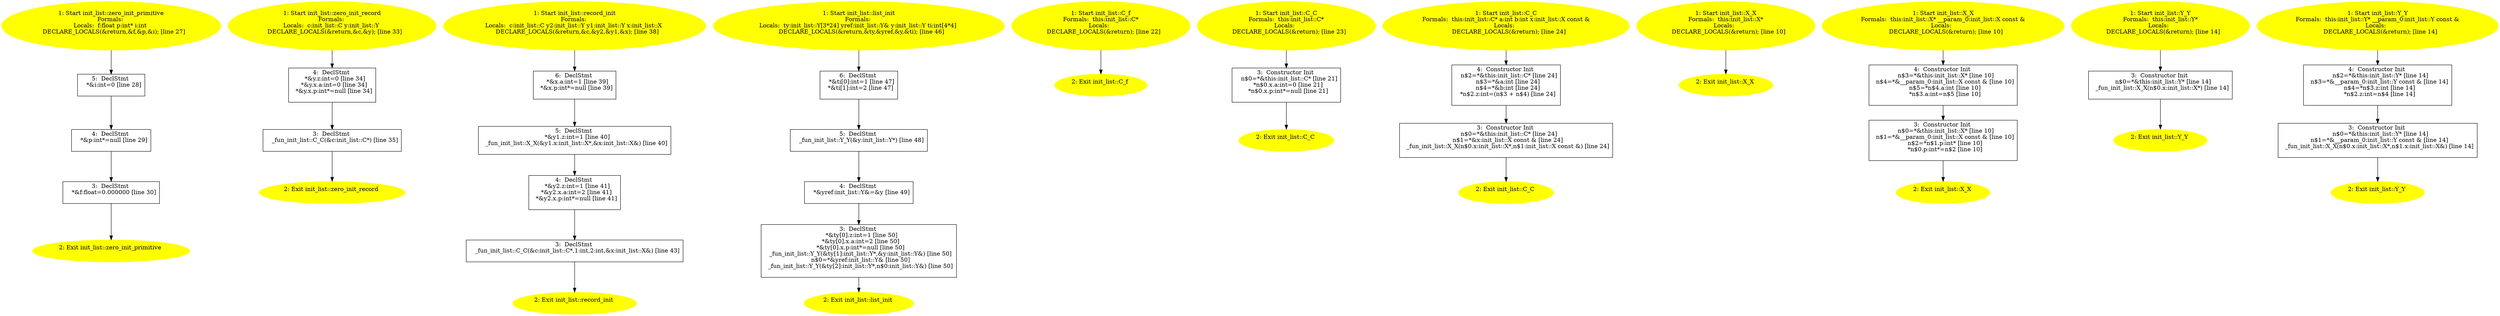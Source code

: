 /* @generated */
digraph iCFG {
"zero_init_primitive#init_list#_ZN9init_list19zero_init_primitiveEv.b85ffa3561c89635edd2815abd57e378_1" [label="1: Start init_list::zero_init_primitive\nFormals: \nLocals:  f:float p:int* i:int \n   DECLARE_LOCALS(&return,&f,&p,&i); [line 27]\n " color=yellow style=filled]
	

	 "zero_init_primitive#init_list#_ZN9init_list19zero_init_primitiveEv.b85ffa3561c89635edd2815abd57e378_1" -> "zero_init_primitive#init_list#_ZN9init_list19zero_init_primitiveEv.b85ffa3561c89635edd2815abd57e378_5" ;
"zero_init_primitive#init_list#_ZN9init_list19zero_init_primitiveEv.b85ffa3561c89635edd2815abd57e378_2" [label="2: Exit init_list::zero_init_primitive \n  " color=yellow style=filled]
	

"zero_init_primitive#init_list#_ZN9init_list19zero_init_primitiveEv.b85ffa3561c89635edd2815abd57e378_3" [label="3:  DeclStmt \n   *&f:float=0.000000 [line 30]\n " shape="box"]
	

	 "zero_init_primitive#init_list#_ZN9init_list19zero_init_primitiveEv.b85ffa3561c89635edd2815abd57e378_3" -> "zero_init_primitive#init_list#_ZN9init_list19zero_init_primitiveEv.b85ffa3561c89635edd2815abd57e378_2" ;
"zero_init_primitive#init_list#_ZN9init_list19zero_init_primitiveEv.b85ffa3561c89635edd2815abd57e378_4" [label="4:  DeclStmt \n   *&p:int*=null [line 29]\n " shape="box"]
	

	 "zero_init_primitive#init_list#_ZN9init_list19zero_init_primitiveEv.b85ffa3561c89635edd2815abd57e378_4" -> "zero_init_primitive#init_list#_ZN9init_list19zero_init_primitiveEv.b85ffa3561c89635edd2815abd57e378_3" ;
"zero_init_primitive#init_list#_ZN9init_list19zero_init_primitiveEv.b85ffa3561c89635edd2815abd57e378_5" [label="5:  DeclStmt \n   *&i:int=0 [line 28]\n " shape="box"]
	

	 "zero_init_primitive#init_list#_ZN9init_list19zero_init_primitiveEv.b85ffa3561c89635edd2815abd57e378_5" -> "zero_init_primitive#init_list#_ZN9init_list19zero_init_primitiveEv.b85ffa3561c89635edd2815abd57e378_4" ;
"zero_init_record#init_list#_ZN9init_list16zero_init_recordEv.09310ba31a3a2e46602e1a26118731fe_1" [label="1: Start init_list::zero_init_record\nFormals: \nLocals:  c:init_list::C y:init_list::Y \n   DECLARE_LOCALS(&return,&c,&y); [line 33]\n " color=yellow style=filled]
	

	 "zero_init_record#init_list#_ZN9init_list16zero_init_recordEv.09310ba31a3a2e46602e1a26118731fe_1" -> "zero_init_record#init_list#_ZN9init_list16zero_init_recordEv.09310ba31a3a2e46602e1a26118731fe_4" ;
"zero_init_record#init_list#_ZN9init_list16zero_init_recordEv.09310ba31a3a2e46602e1a26118731fe_2" [label="2: Exit init_list::zero_init_record \n  " color=yellow style=filled]
	

"zero_init_record#init_list#_ZN9init_list16zero_init_recordEv.09310ba31a3a2e46602e1a26118731fe_3" [label="3:  DeclStmt \n   _fun_init_list::C_C(&c:init_list::C*) [line 35]\n " shape="box"]
	

	 "zero_init_record#init_list#_ZN9init_list16zero_init_recordEv.09310ba31a3a2e46602e1a26118731fe_3" -> "zero_init_record#init_list#_ZN9init_list16zero_init_recordEv.09310ba31a3a2e46602e1a26118731fe_2" ;
"zero_init_record#init_list#_ZN9init_list16zero_init_recordEv.09310ba31a3a2e46602e1a26118731fe_4" [label="4:  DeclStmt \n   *&y.z:int=0 [line 34]\n  *&y.x.a:int=0 [line 34]\n  *&y.x.p:int*=null [line 34]\n " shape="box"]
	

	 "zero_init_record#init_list#_ZN9init_list16zero_init_recordEv.09310ba31a3a2e46602e1a26118731fe_4" -> "zero_init_record#init_list#_ZN9init_list16zero_init_recordEv.09310ba31a3a2e46602e1a26118731fe_3" ;
"record_init#init_list#_ZN9init_list11record_initEv.01ab3feee1137be413e4f54324b076dc_1" [label="1: Start init_list::record_init\nFormals: \nLocals:  c:init_list::C y2:init_list::Y y1:init_list::Y x:init_list::X \n   DECLARE_LOCALS(&return,&c,&y2,&y1,&x); [line 38]\n " color=yellow style=filled]
	

	 "record_init#init_list#_ZN9init_list11record_initEv.01ab3feee1137be413e4f54324b076dc_1" -> "record_init#init_list#_ZN9init_list11record_initEv.01ab3feee1137be413e4f54324b076dc_6" ;
"record_init#init_list#_ZN9init_list11record_initEv.01ab3feee1137be413e4f54324b076dc_2" [label="2: Exit init_list::record_init \n  " color=yellow style=filled]
	

"record_init#init_list#_ZN9init_list11record_initEv.01ab3feee1137be413e4f54324b076dc_3" [label="3:  DeclStmt \n   _fun_init_list::C_C(&c:init_list::C*,1:int,2:int,&x:init_list::X&) [line 43]\n " shape="box"]
	

	 "record_init#init_list#_ZN9init_list11record_initEv.01ab3feee1137be413e4f54324b076dc_3" -> "record_init#init_list#_ZN9init_list11record_initEv.01ab3feee1137be413e4f54324b076dc_2" ;
"record_init#init_list#_ZN9init_list11record_initEv.01ab3feee1137be413e4f54324b076dc_4" [label="4:  DeclStmt \n   *&y2.z:int=1 [line 41]\n  *&y2.x.a:int=2 [line 41]\n  *&y2.x.p:int*=null [line 41]\n " shape="box"]
	

	 "record_init#init_list#_ZN9init_list11record_initEv.01ab3feee1137be413e4f54324b076dc_4" -> "record_init#init_list#_ZN9init_list11record_initEv.01ab3feee1137be413e4f54324b076dc_3" ;
"record_init#init_list#_ZN9init_list11record_initEv.01ab3feee1137be413e4f54324b076dc_5" [label="5:  DeclStmt \n   *&y1.z:int=1 [line 40]\n  _fun_init_list::X_X(&y1.x:init_list::X*,&x:init_list::X&) [line 40]\n " shape="box"]
	

	 "record_init#init_list#_ZN9init_list11record_initEv.01ab3feee1137be413e4f54324b076dc_5" -> "record_init#init_list#_ZN9init_list11record_initEv.01ab3feee1137be413e4f54324b076dc_4" ;
"record_init#init_list#_ZN9init_list11record_initEv.01ab3feee1137be413e4f54324b076dc_6" [label="6:  DeclStmt \n   *&x.a:int=1 [line 39]\n  *&x.p:int*=null [line 39]\n " shape="box"]
	

	 "record_init#init_list#_ZN9init_list11record_initEv.01ab3feee1137be413e4f54324b076dc_6" -> "record_init#init_list#_ZN9init_list11record_initEv.01ab3feee1137be413e4f54324b076dc_5" ;
"list_init#init_list#_ZN9init_list9list_initEv.99b006dce7c65ff267ce5e090469622f_1" [label="1: Start init_list::list_init\nFormals: \nLocals:  ty:init_list::Y[3*24] yref:init_list::Y& y:init_list::Y ti:int[4*4] \n   DECLARE_LOCALS(&return,&ty,&yref,&y,&ti); [line 46]\n " color=yellow style=filled]
	

	 "list_init#init_list#_ZN9init_list9list_initEv.99b006dce7c65ff267ce5e090469622f_1" -> "list_init#init_list#_ZN9init_list9list_initEv.99b006dce7c65ff267ce5e090469622f_6" ;
"list_init#init_list#_ZN9init_list9list_initEv.99b006dce7c65ff267ce5e090469622f_2" [label="2: Exit init_list::list_init \n  " color=yellow style=filled]
	

"list_init#init_list#_ZN9init_list9list_initEv.99b006dce7c65ff267ce5e090469622f_3" [label="3:  DeclStmt \n   *&ty[0].z:int=1 [line 50]\n  *&ty[0].x.a:int=2 [line 50]\n  *&ty[0].x.p:int*=null [line 50]\n  _fun_init_list::Y_Y(&ty[1]:init_list::Y*,&y:init_list::Y&) [line 50]\n  n$0=*&yref:init_list::Y& [line 50]\n  _fun_init_list::Y_Y(&ty[2]:init_list::Y*,n$0:init_list::Y&) [line 50]\n " shape="box"]
	

	 "list_init#init_list#_ZN9init_list9list_initEv.99b006dce7c65ff267ce5e090469622f_3" -> "list_init#init_list#_ZN9init_list9list_initEv.99b006dce7c65ff267ce5e090469622f_2" ;
"list_init#init_list#_ZN9init_list9list_initEv.99b006dce7c65ff267ce5e090469622f_4" [label="4:  DeclStmt \n   *&yref:init_list::Y&=&y [line 49]\n " shape="box"]
	

	 "list_init#init_list#_ZN9init_list9list_initEv.99b006dce7c65ff267ce5e090469622f_4" -> "list_init#init_list#_ZN9init_list9list_initEv.99b006dce7c65ff267ce5e090469622f_3" ;
"list_init#init_list#_ZN9init_list9list_initEv.99b006dce7c65ff267ce5e090469622f_5" [label="5:  DeclStmt \n   _fun_init_list::Y_Y(&y:init_list::Y*) [line 48]\n " shape="box"]
	

	 "list_init#init_list#_ZN9init_list9list_initEv.99b006dce7c65ff267ce5e090469622f_5" -> "list_init#init_list#_ZN9init_list9list_initEv.99b006dce7c65ff267ce5e090469622f_4" ;
"list_init#init_list#_ZN9init_list9list_initEv.99b006dce7c65ff267ce5e090469622f_6" [label="6:  DeclStmt \n   *&ti[0]:int=1 [line 47]\n  *&ti[1]:int=2 [line 47]\n " shape="box"]
	

	 "list_init#init_list#_ZN9init_list9list_initEv.99b006dce7c65ff267ce5e090469622f_6" -> "list_init#init_list#_ZN9init_list9list_initEv.99b006dce7c65ff267ce5e090469622f_5" ;
"f#C#init_list#(_ZN9init_list1C1fEv).06c64e84e356c70868907ff8086ca5ee_1" [label="1: Start init_list::C_f\nFormals:  this:init_list::C*\nLocals:  \n   DECLARE_LOCALS(&return); [line 22]\n " color=yellow style=filled]
	

	 "f#C#init_list#(_ZN9init_list1C1fEv).06c64e84e356c70868907ff8086ca5ee_1" -> "f#C#init_list#(_ZN9init_list1C1fEv).06c64e84e356c70868907ff8086ca5ee_2" ;
"f#C#init_list#(_ZN9init_list1C1fEv).06c64e84e356c70868907ff8086ca5ee_2" [label="2: Exit init_list::C_f \n  " color=yellow style=filled]
	

"C#C#init_list#{_ZN9init_list1CC1Ev}.a982cb316a9f606e4f985649629f5f7b_1" [label="1: Start init_list::C_C\nFormals:  this:init_list::C*\nLocals:  \n   DECLARE_LOCALS(&return); [line 23]\n " color=yellow style=filled]
	

	 "C#C#init_list#{_ZN9init_list1CC1Ev}.a982cb316a9f606e4f985649629f5f7b_1" -> "C#C#init_list#{_ZN9init_list1CC1Ev}.a982cb316a9f606e4f985649629f5f7b_3" ;
"C#C#init_list#{_ZN9init_list1CC1Ev}.a982cb316a9f606e4f985649629f5f7b_2" [label="2: Exit init_list::C_C \n  " color=yellow style=filled]
	

"C#C#init_list#{_ZN9init_list1CC1Ev}.a982cb316a9f606e4f985649629f5f7b_3" [label="3:  Constructor Init \n   n$0=*&this:init_list::C* [line 21]\n  *n$0.x.a:int=0 [line 21]\n  *n$0.x.p:int*=null [line 21]\n " shape="box"]
	

	 "C#C#init_list#{_ZN9init_list1CC1Ev}.a982cb316a9f606e4f985649629f5f7b_3" -> "C#C#init_list#{_ZN9init_list1CC1Ev}.a982cb316a9f606e4f985649629f5f7b_2" ;
"C#C#init_list#{_ZN9init_list1CC1EiiRKNS_1XE}.5006fdf84a4a36d26cb5819238a43aae_1" [label="1: Start init_list::C_C\nFormals:  this:init_list::C* a:int b:int x:init_list::X const &\nLocals:  \n   DECLARE_LOCALS(&return); [line 24]\n " color=yellow style=filled]
	

	 "C#C#init_list#{_ZN9init_list1CC1EiiRKNS_1XE}.5006fdf84a4a36d26cb5819238a43aae_1" -> "C#C#init_list#{_ZN9init_list1CC1EiiRKNS_1XE}.5006fdf84a4a36d26cb5819238a43aae_4" ;
"C#C#init_list#{_ZN9init_list1CC1EiiRKNS_1XE}.5006fdf84a4a36d26cb5819238a43aae_2" [label="2: Exit init_list::C_C \n  " color=yellow style=filled]
	

"C#C#init_list#{_ZN9init_list1CC1EiiRKNS_1XE}.5006fdf84a4a36d26cb5819238a43aae_3" [label="3:  Constructor Init \n   n$0=*&this:init_list::C* [line 24]\n  n$1=*&x:init_list::X const & [line 24]\n  _fun_init_list::X_X(n$0.x:init_list::X*,n$1:init_list::X const &) [line 24]\n " shape="box"]
	

	 "C#C#init_list#{_ZN9init_list1CC1EiiRKNS_1XE}.5006fdf84a4a36d26cb5819238a43aae_3" -> "C#C#init_list#{_ZN9init_list1CC1EiiRKNS_1XE}.5006fdf84a4a36d26cb5819238a43aae_2" ;
"C#C#init_list#{_ZN9init_list1CC1EiiRKNS_1XE}.5006fdf84a4a36d26cb5819238a43aae_4" [label="4:  Constructor Init \n   n$2=*&this:init_list::C* [line 24]\n  n$3=*&a:int [line 24]\n  n$4=*&b:int [line 24]\n  *n$2.z:int=(n$3 + n$4) [line 24]\n " shape="box"]
	

	 "C#C#init_list#{_ZN9init_list1CC1EiiRKNS_1XE}.5006fdf84a4a36d26cb5819238a43aae_4" -> "C#C#init_list#{_ZN9init_list1CC1EiiRKNS_1XE}.5006fdf84a4a36d26cb5819238a43aae_3" ;
"X#X#init_list#{_ZN9init_list1XC1Ev}.90c197e1aca71366b0e6277eb0cfe323_1" [label="1: Start init_list::X_X\nFormals:  this:init_list::X*\nLocals:  \n   DECLARE_LOCALS(&return); [line 10]\n " color=yellow style=filled]
	

	 "X#X#init_list#{_ZN9init_list1XC1Ev}.90c197e1aca71366b0e6277eb0cfe323_1" -> "X#X#init_list#{_ZN9init_list1XC1Ev}.90c197e1aca71366b0e6277eb0cfe323_2" ;
"X#X#init_list#{_ZN9init_list1XC1Ev}.90c197e1aca71366b0e6277eb0cfe323_2" [label="2: Exit init_list::X_X \n  " color=yellow style=filled]
	

"X#X#init_list#{_ZN9init_list1XC1ERKS0_|constexpr}.a38ccd93d5ffe75e23ff8596fdac1c57_1" [label="1: Start init_list::X_X\nFormals:  this:init_list::X* __param_0:init_list::X const &\nLocals:  \n   DECLARE_LOCALS(&return); [line 10]\n " color=yellow style=filled]
	

	 "X#X#init_list#{_ZN9init_list1XC1ERKS0_|constexpr}.a38ccd93d5ffe75e23ff8596fdac1c57_1" -> "X#X#init_list#{_ZN9init_list1XC1ERKS0_|constexpr}.a38ccd93d5ffe75e23ff8596fdac1c57_4" ;
"X#X#init_list#{_ZN9init_list1XC1ERKS0_|constexpr}.a38ccd93d5ffe75e23ff8596fdac1c57_2" [label="2: Exit init_list::X_X \n  " color=yellow style=filled]
	

"X#X#init_list#{_ZN9init_list1XC1ERKS0_|constexpr}.a38ccd93d5ffe75e23ff8596fdac1c57_3" [label="3:  Constructor Init \n   n$0=*&this:init_list::X* [line 10]\n  n$1=*&__param_0:init_list::X const & [line 10]\n  n$2=*n$1.p:int* [line 10]\n  *n$0.p:int*=n$2 [line 10]\n " shape="box"]
	

	 "X#X#init_list#{_ZN9init_list1XC1ERKS0_|constexpr}.a38ccd93d5ffe75e23ff8596fdac1c57_3" -> "X#X#init_list#{_ZN9init_list1XC1ERKS0_|constexpr}.a38ccd93d5ffe75e23ff8596fdac1c57_2" ;
"X#X#init_list#{_ZN9init_list1XC1ERKS0_|constexpr}.a38ccd93d5ffe75e23ff8596fdac1c57_4" [label="4:  Constructor Init \n   n$3=*&this:init_list::X* [line 10]\n  n$4=*&__param_0:init_list::X const & [line 10]\n  n$5=*n$4.a:int [line 10]\n  *n$3.a:int=n$5 [line 10]\n " shape="box"]
	

	 "X#X#init_list#{_ZN9init_list1XC1ERKS0_|constexpr}.a38ccd93d5ffe75e23ff8596fdac1c57_4" -> "X#X#init_list#{_ZN9init_list1XC1ERKS0_|constexpr}.a38ccd93d5ffe75e23ff8596fdac1c57_3" ;
"Y#Y#init_list#{_ZN9init_list1YC1Ev}.8d71d2d9a15cbcec2094d5d7d869076b_1" [label="1: Start init_list::Y_Y\nFormals:  this:init_list::Y*\nLocals:  \n   DECLARE_LOCALS(&return); [line 14]\n " color=yellow style=filled]
	

	 "Y#Y#init_list#{_ZN9init_list1YC1Ev}.8d71d2d9a15cbcec2094d5d7d869076b_1" -> "Y#Y#init_list#{_ZN9init_list1YC1Ev}.8d71d2d9a15cbcec2094d5d7d869076b_3" ;
"Y#Y#init_list#{_ZN9init_list1YC1Ev}.8d71d2d9a15cbcec2094d5d7d869076b_2" [label="2: Exit init_list::Y_Y \n  " color=yellow style=filled]
	

"Y#Y#init_list#{_ZN9init_list1YC1Ev}.8d71d2d9a15cbcec2094d5d7d869076b_3" [label="3:  Constructor Init \n   n$0=*&this:init_list::Y* [line 14]\n  _fun_init_list::X_X(n$0.x:init_list::X*) [line 14]\n " shape="box"]
	

	 "Y#Y#init_list#{_ZN9init_list1YC1Ev}.8d71d2d9a15cbcec2094d5d7d869076b_3" -> "Y#Y#init_list#{_ZN9init_list1YC1Ev}.8d71d2d9a15cbcec2094d5d7d869076b_2" ;
"Y#Y#init_list#{_ZN9init_list1YC1ERKS0_|constexpr}.8343a3083975a644a7b090ffc380bd40_1" [label="1: Start init_list::Y_Y\nFormals:  this:init_list::Y* __param_0:init_list::Y const &\nLocals:  \n   DECLARE_LOCALS(&return); [line 14]\n " color=yellow style=filled]
	

	 "Y#Y#init_list#{_ZN9init_list1YC1ERKS0_|constexpr}.8343a3083975a644a7b090ffc380bd40_1" -> "Y#Y#init_list#{_ZN9init_list1YC1ERKS0_|constexpr}.8343a3083975a644a7b090ffc380bd40_4" ;
"Y#Y#init_list#{_ZN9init_list1YC1ERKS0_|constexpr}.8343a3083975a644a7b090ffc380bd40_2" [label="2: Exit init_list::Y_Y \n  " color=yellow style=filled]
	

"Y#Y#init_list#{_ZN9init_list1YC1ERKS0_|constexpr}.8343a3083975a644a7b090ffc380bd40_3" [label="3:  Constructor Init \n   n$0=*&this:init_list::Y* [line 14]\n  n$1=*&__param_0:init_list::Y const & [line 14]\n  _fun_init_list::X_X(n$0.x:init_list::X*,n$1.x:init_list::X&) [line 14]\n " shape="box"]
	

	 "Y#Y#init_list#{_ZN9init_list1YC1ERKS0_|constexpr}.8343a3083975a644a7b090ffc380bd40_3" -> "Y#Y#init_list#{_ZN9init_list1YC1ERKS0_|constexpr}.8343a3083975a644a7b090ffc380bd40_2" ;
"Y#Y#init_list#{_ZN9init_list1YC1ERKS0_|constexpr}.8343a3083975a644a7b090ffc380bd40_4" [label="4:  Constructor Init \n   n$2=*&this:init_list::Y* [line 14]\n  n$3=*&__param_0:init_list::Y const & [line 14]\n  n$4=*n$3.z:int [line 14]\n  *n$2.z:int=n$4 [line 14]\n " shape="box"]
	

	 "Y#Y#init_list#{_ZN9init_list1YC1ERKS0_|constexpr}.8343a3083975a644a7b090ffc380bd40_4" -> "Y#Y#init_list#{_ZN9init_list1YC1ERKS0_|constexpr}.8343a3083975a644a7b090ffc380bd40_3" ;
}
